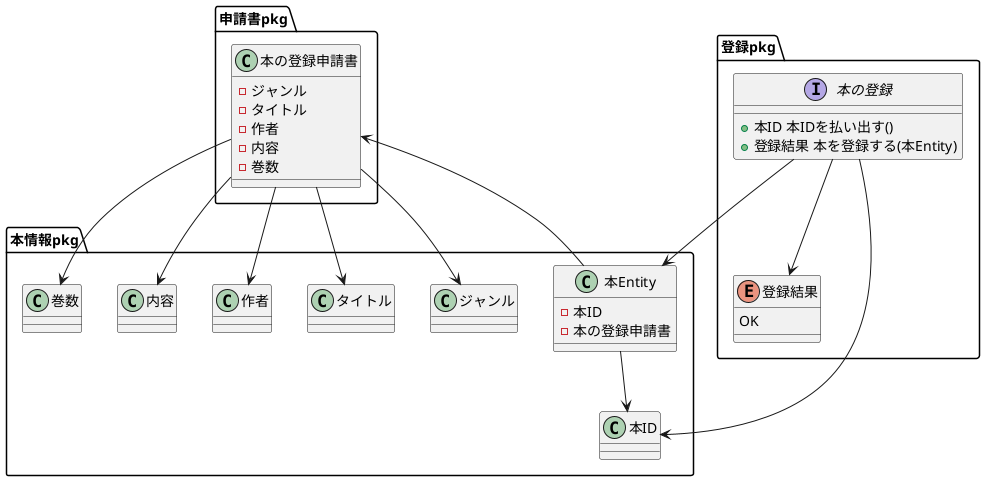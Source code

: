 @startuml

package 申請書pkg {
    class 本の登録申請書 {
        - ジャンル
        - タイトル
        - 作者
        - 内容
        - 巻数
    }
}

package 登録pkg {
    interface 本の登録 {
        + 本ID 本IDを払い出す()
        + 登録結果 本を登録する(本Entity)
    }
    enum 登録結果 {
        OK
    }

    本の登録 --> 登録結果
}

package 本情報pkg {
    class 本Entity {
        - 本ID
        - 本の登録申請書
    }

    class 本ID
    本の登録申請書 --> ジャンル
    本の登録申請書 --> タイトル
    本の登録申請書 --> 作者
    本の登録申請書 --> 内容
    本の登録申請書 --> 巻数

    本Entity --> 本ID
    本Entity --> 本の登録申請書
}

本の登録 --> 本ID
本の登録 --> 本Entity
@enduml
